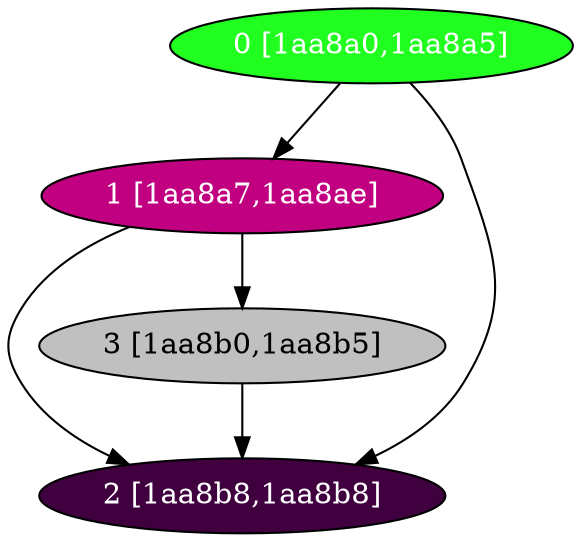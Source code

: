 diGraph libnss3{
	libnss3_0  [style=filled fillcolor="#20FF20" fontcolor="#ffffff" shape=oval label="0 [1aa8a0,1aa8a5]"]
	libnss3_1  [style=filled fillcolor="#C00080" fontcolor="#ffffff" shape=oval label="1 [1aa8a7,1aa8ae]"]
	libnss3_2  [style=filled fillcolor="#400040" fontcolor="#ffffff" shape=oval label="2 [1aa8b8,1aa8b8]"]
	libnss3_3  [style=filled fillcolor="#C0C0C0" fontcolor="#000000" shape=oval label="3 [1aa8b0,1aa8b5]"]

	libnss3_0 -> libnss3_1
	libnss3_0 -> libnss3_2
	libnss3_1 -> libnss3_2
	libnss3_1 -> libnss3_3
	libnss3_3 -> libnss3_2
}